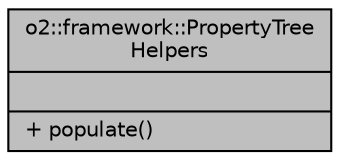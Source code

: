 digraph "o2::framework::PropertyTreeHelpers"
{
 // INTERACTIVE_SVG=YES
  bgcolor="transparent";
  edge [fontname="Helvetica",fontsize="10",labelfontname="Helvetica",labelfontsize="10"];
  node [fontname="Helvetica",fontsize="10",shape=record];
  Node1 [label="{o2::framework::PropertyTree\lHelpers\n||+ populate()\l}",height=0.2,width=0.4,color="black", fillcolor="grey75", style="filled", fontcolor="black"];
}
